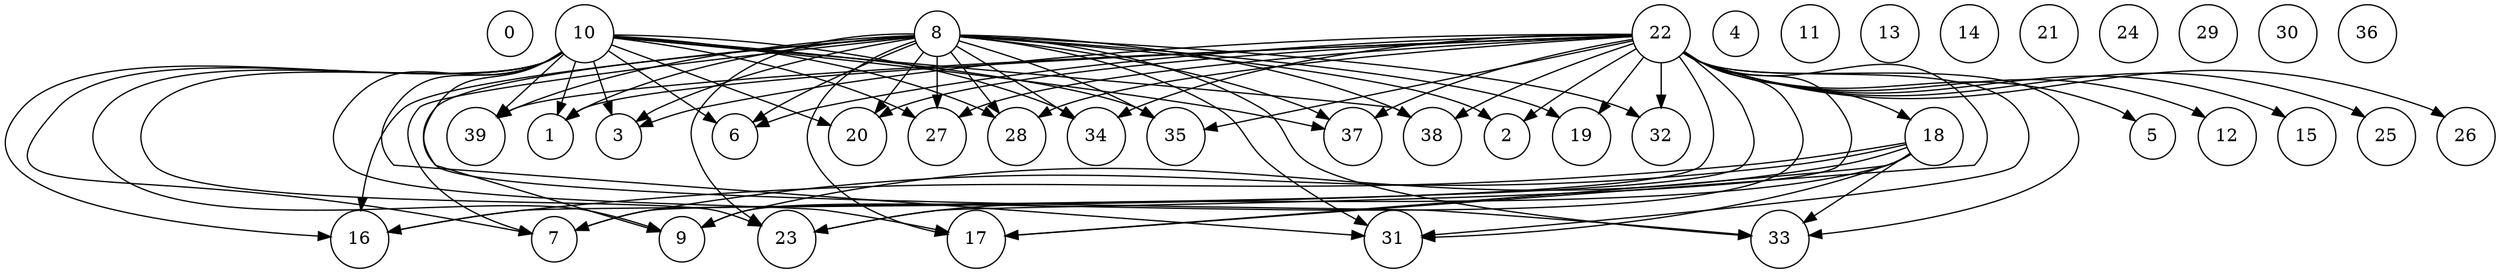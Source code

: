 digraph G {
splines=true;
0 [shape=circle, label=0]
1 [shape=circle, label=1]
2 [shape=circle, label=2]
3 [shape=circle, label=3]
4 [shape=circle, label=4]
5 [shape=circle, label=5]
6 [shape=circle, label=6]
7 [shape=circle, label=7]
8 [shape=circle, label=8]
9 [shape=circle, label=9]
10 [shape=circle, label=10]
11 [shape=circle, label=11]
12 [shape=circle, label=12]
13 [shape=circle, label=13]
14 [shape=circle, label=14]
15 [shape=circle, label=15]
16 [shape=circle, label=16]
17 [shape=circle, label=17]
18 [shape=circle, label=18]
19 [shape=circle, label=19]
20 [shape=circle, label=20]
21 [shape=circle, label=21]
22 [shape=circle, label=22]
23 [shape=circle, label=23]
24 [shape=circle, label=24]
25 [shape=circle, label=25]
26 [shape=circle, label=26]
27 [shape=circle, label=27]
28 [shape=circle, label=28]
29 [shape=circle, label=29]
30 [shape=circle, label=30]
31 [shape=circle, label=31]
32 [shape=circle, label=32]
33 [shape=circle, label=33]
34 [shape=circle, label=34]
35 [shape=circle, label=35]
36 [shape=circle, label=36]
37 [shape=circle, label=37]
38 [shape=circle, label=38]
39 [shape=circle, label=39]
8->32;
8->19;
8->17;
8->16;
8->1;
8->3;
8->35;
8->6;
8->27;
8->20;
8->7;
8->38;
8->31;
8->34;
8->39;
8->2;
8->28;
8->23;
8->9;
8->37;
8->33;
10->17;
10->16;
10->1;
10->3;
10->35;
10->6;
10->27;
10->20;
10->7;
10->38;
10->31;
10->34;
10->39;
10->28;
10->23;
10->9;
10->37;
10->33;
18->17;
18->16;
18->7;
18->31;
18->23;
18->9;
18->33;
22->18;
22->12;
22->32;
22->19;
22->17;
22->16;
22->15;
22->1;
22->3;
22->5;
22->35;
22->6;
22->27;
22->26;
22->20;
22->7;
22->38;
22->31;
22->25;
22->34;
22->39;
22->2;
22->28;
22->23;
22->9;
22->37;
22->33;
}
